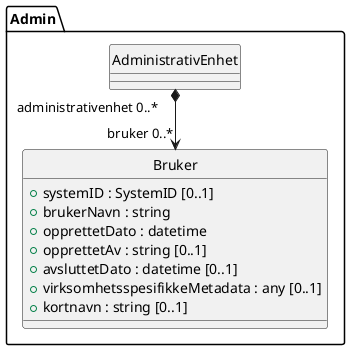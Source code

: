 @startuml
skinparam nodesep 100
hide circle
class Admin.Bruker {
  +systemID : SystemID [0..1]
  +brukerNavn : string
  +opprettetDato : datetime
  +opprettetAv : string [0..1]
  +avsluttetDato : datetime [0..1]
  +virksomhetsspesifikkeMetadata : any [0..1]
  +kortnavn : string [0..1]
}
class Admin.AdministrativEnhet {
}
Admin.AdministrativEnhet "administrativenhet 0..*" *--> "bruker 0..*" Admin.Bruker
@enduml
